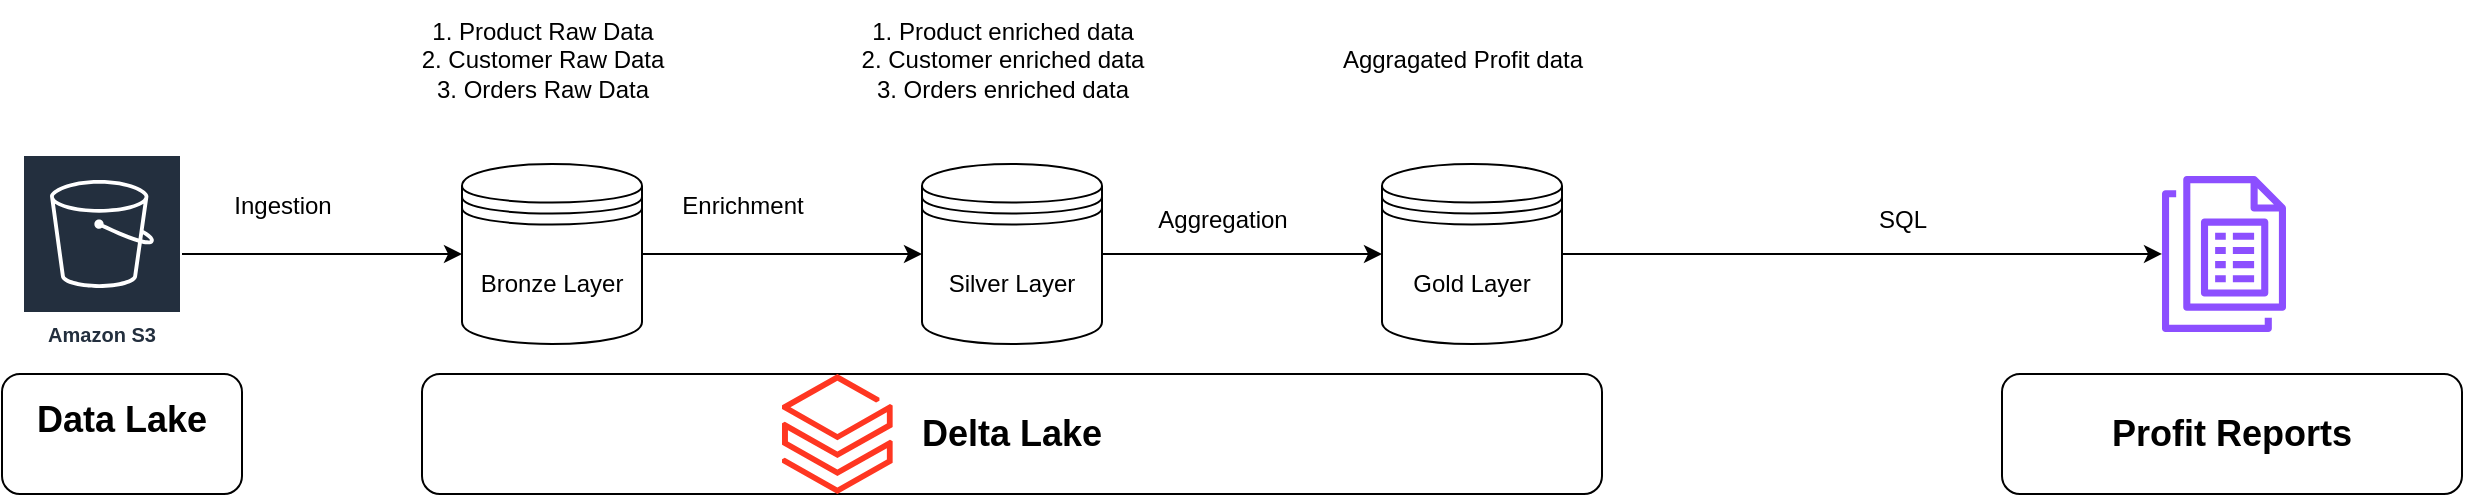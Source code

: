 <mxfile version="24.7.16">
  <diagram name="Page-1" id="Jx7h1y-_uB3Diron5HDH">
    <mxGraphModel dx="1050" dy="557" grid="1" gridSize="10" guides="1" tooltips="1" connect="1" arrows="1" fold="1" page="1" pageScale="1" pageWidth="850" pageHeight="1100" math="0" shadow="0">
      <root>
        <mxCell id="0" />
        <mxCell id="1" parent="0" />
        <mxCell id="SPfszQ5DqtnPvlmahElU-7" style="edgeStyle=orthogonalEdgeStyle;rounded=0;orthogonalLoop=1;jettySize=auto;html=1;" parent="1" source="SPfszQ5DqtnPvlmahElU-1" target="SPfszQ5DqtnPvlmahElU-4" edge="1">
          <mxGeometry relative="1" as="geometry" />
        </mxCell>
        <mxCell id="SPfszQ5DqtnPvlmahElU-1" value="Amazon S3" style="sketch=0;outlineConnect=0;fontColor=#232F3E;gradientColor=none;strokeColor=#ffffff;fillColor=#232F3E;dashed=0;verticalLabelPosition=middle;verticalAlign=bottom;align=center;html=1;whiteSpace=wrap;fontSize=10;fontStyle=1;spacing=3;shape=mxgraph.aws4.productIcon;prIcon=mxgraph.aws4.s3;" parent="1" vertex="1">
          <mxGeometry x="60" y="200" width="80" height="100" as="geometry" />
        </mxCell>
        <mxCell id="SPfszQ5DqtnPvlmahElU-14" style="edgeStyle=orthogonalEdgeStyle;rounded=0;orthogonalLoop=1;jettySize=auto;html=1;entryX=0;entryY=0.5;entryDx=0;entryDy=0;" parent="1" source="SPfszQ5DqtnPvlmahElU-4" target="SPfszQ5DqtnPvlmahElU-13" edge="1">
          <mxGeometry relative="1" as="geometry" />
        </mxCell>
        <mxCell id="SPfszQ5DqtnPvlmahElU-4" value="Bronze Layer" style="shape=datastore;whiteSpace=wrap;html=1;" parent="1" vertex="1">
          <mxGeometry x="280" y="205" width="90" height="90" as="geometry" />
        </mxCell>
        <mxCell id="SPfszQ5DqtnPvlmahElU-10" value="&lt;b&gt;&lt;font style=&quot;font-size: 18px;&quot;&gt;Delta Lake&lt;/font&gt;&lt;/b&gt;" style="rounded=1;whiteSpace=wrap;html=1;" parent="1" vertex="1">
          <mxGeometry x="260" y="310" width="590" height="60" as="geometry" />
        </mxCell>
        <mxCell id="SPfszQ5DqtnPvlmahElU-11" value="Ingestion&lt;div&gt;&lt;br&gt;&lt;/div&gt;" style="text;html=1;align=center;verticalAlign=middle;resizable=0;points=[];autosize=1;strokeColor=none;fillColor=none;" parent="1" vertex="1">
          <mxGeometry x="155" y="213" width="70" height="40" as="geometry" />
        </mxCell>
        <mxCell id="SPfszQ5DqtnPvlmahElU-18" style="edgeStyle=orthogonalEdgeStyle;rounded=0;orthogonalLoop=1;jettySize=auto;html=1;" parent="1" source="SPfszQ5DqtnPvlmahElU-13" target="SPfszQ5DqtnPvlmahElU-17" edge="1">
          <mxGeometry relative="1" as="geometry" />
        </mxCell>
        <mxCell id="SPfszQ5DqtnPvlmahElU-13" value="Silver Layer" style="shape=datastore;whiteSpace=wrap;html=1;" parent="1" vertex="1">
          <mxGeometry x="510" y="205" width="90" height="90" as="geometry" />
        </mxCell>
        <mxCell id="SPfszQ5DqtnPvlmahElU-15" value="Enrichment&lt;div&gt;&lt;br&gt;&lt;/div&gt;" style="text;html=1;align=center;verticalAlign=middle;resizable=0;points=[];autosize=1;strokeColor=none;fillColor=none;" parent="1" vertex="1">
          <mxGeometry x="380" y="213" width="80" height="40" as="geometry" />
        </mxCell>
        <mxCell id="SPfszQ5DqtnPvlmahElU-24" style="edgeStyle=orthogonalEdgeStyle;rounded=0;orthogonalLoop=1;jettySize=auto;html=1;exitX=1;exitY=0.5;exitDx=0;exitDy=0;" parent="1" source="SPfszQ5DqtnPvlmahElU-17" target="SPfszQ5DqtnPvlmahElU-25" edge="1">
          <mxGeometry relative="1" as="geometry">
            <mxPoint x="920" y="100" as="targetPoint" />
          </mxGeometry>
        </mxCell>
        <mxCell id="SPfszQ5DqtnPvlmahElU-17" value="Gold&amp;nbsp;&lt;span style=&quot;background-color: initial;&quot;&gt;Layer&lt;/span&gt;" style="shape=datastore;whiteSpace=wrap;html=1;" parent="1" vertex="1">
          <mxGeometry x="740" y="205" width="90" height="90" as="geometry" />
        </mxCell>
        <mxCell id="SPfszQ5DqtnPvlmahElU-20" value="&lt;b&gt;&lt;font style=&quot;font-size: 18px;&quot;&gt;Data Lake&lt;/font&gt;&lt;/b&gt;&lt;div&gt;&lt;br&gt;&lt;/div&gt;" style="rounded=1;whiteSpace=wrap;html=1;" parent="1" vertex="1">
          <mxGeometry x="50" y="310" width="120" height="60" as="geometry" />
        </mxCell>
        <mxCell id="SPfszQ5DqtnPvlmahElU-21" value="Aggregation" style="text;html=1;align=center;verticalAlign=middle;resizable=0;points=[];autosize=1;strokeColor=none;fillColor=none;" parent="1" vertex="1">
          <mxGeometry x="615" y="218" width="90" height="30" as="geometry" />
        </mxCell>
        <mxCell id="SPfszQ5DqtnPvlmahElU-22" value="" style="image;aspect=fixed;html=1;points=[];align=center;fontSize=12;image=img/lib/azure2/analytics/Azure_Databricks.svg;" parent="1" vertex="1">
          <mxGeometry x="440" y="310" width="55.41" height="60" as="geometry" />
        </mxCell>
        <mxCell id="SPfszQ5DqtnPvlmahElU-25" value="" style="sketch=0;outlineConnect=0;fontColor=#232F3E;gradientColor=none;fillColor=#8C4FFF;strokeColor=none;dashed=0;verticalLabelPosition=bottom;verticalAlign=top;align=center;html=1;fontSize=12;fontStyle=0;aspect=fixed;pointerEvents=1;shape=mxgraph.aws4.quicksight_paginated_reports;" parent="1" vertex="1">
          <mxGeometry x="1130" y="211" width="62" height="78" as="geometry" />
        </mxCell>
        <mxCell id="SPfszQ5DqtnPvlmahElU-29" value="&lt;b&gt;&lt;font style=&quot;font-size: 18px;&quot;&gt;Profit Reports&lt;/font&gt;&lt;/b&gt;" style="rounded=1;whiteSpace=wrap;html=1;" parent="1" vertex="1">
          <mxGeometry x="1050" y="310" width="230" height="60" as="geometry" />
        </mxCell>
        <mxCell id="SPfszQ5DqtnPvlmahElU-30" value="SQL" style="text;html=1;align=center;verticalAlign=middle;resizable=0;points=[];autosize=1;strokeColor=none;fillColor=none;" parent="1" vertex="1">
          <mxGeometry x="975" y="218" width="50" height="30" as="geometry" />
        </mxCell>
        <mxCell id="SPfszQ5DqtnPvlmahElU-31" value="1. Product Raw Data&lt;div&gt;2. Customer Raw Data&lt;/div&gt;&lt;div&gt;3. Orders Raw Data&lt;/div&gt;" style="text;html=1;align=center;verticalAlign=middle;resizable=0;points=[];autosize=1;strokeColor=none;fillColor=none;" parent="1" vertex="1">
          <mxGeometry x="250" y="123" width="140" height="60" as="geometry" />
        </mxCell>
        <mxCell id="SPfszQ5DqtnPvlmahElU-32" value="1. Product enriched data&lt;div&gt;2. Customer enriched data&lt;/div&gt;&lt;div&gt;3. Orders enriched data&lt;/div&gt;" style="text;html=1;align=center;verticalAlign=middle;resizable=0;points=[];autosize=1;strokeColor=none;fillColor=none;" parent="1" vertex="1">
          <mxGeometry x="470" y="123" width="160" height="60" as="geometry" />
        </mxCell>
        <mxCell id="SPfszQ5DqtnPvlmahElU-33" value="Aggragated Profit data" style="text;html=1;align=center;verticalAlign=middle;resizable=0;points=[];autosize=1;strokeColor=none;fillColor=none;" parent="1" vertex="1">
          <mxGeometry x="710" y="138" width="140" height="30" as="geometry" />
        </mxCell>
      </root>
    </mxGraphModel>
  </diagram>
</mxfile>
